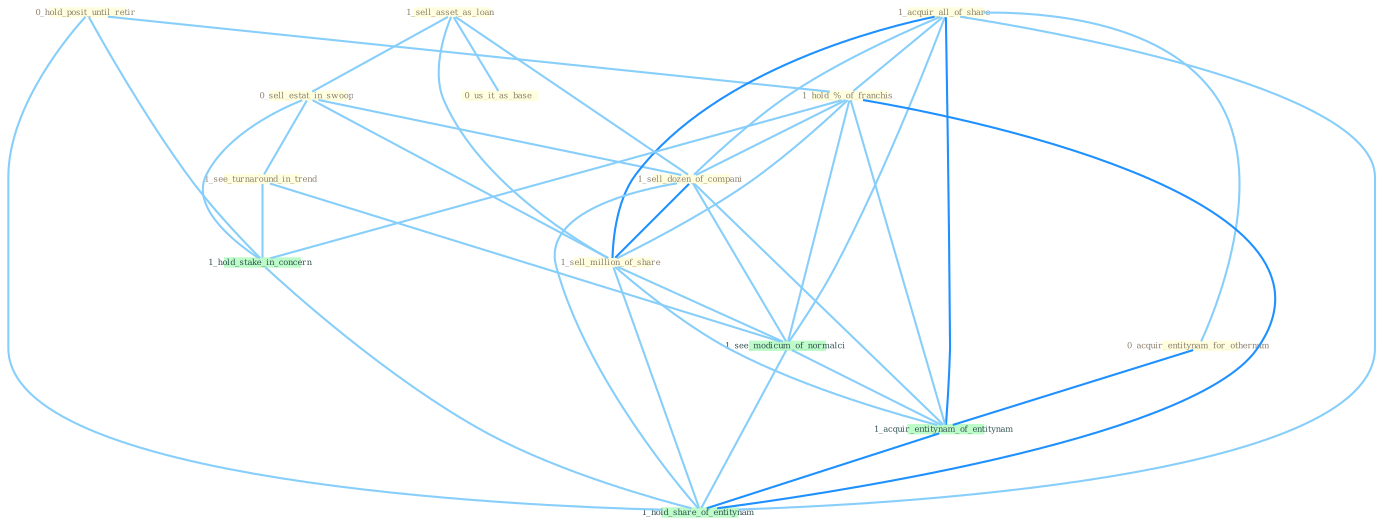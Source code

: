 Graph G{ 
    node
    [shape=polygon,style=filled,width=.5,height=.06,color="#BDFCC9",fixedsize=true,fontsize=4,
    fontcolor="#2f4f4f"];
    {node
    [color="#ffffe0", fontcolor="#8b7d6b"] "1_sell_asset_as_loan " "0_sell_estat_in_swoop " "0_hold_posit_until_retir " "1_acquir_all_of_share " "0_acquir_entitynam_for_othernum " "1_hold_%_of_franchis " "1_sell_dozen_of_compani " "0_us_it_as_base " "1_see_turnaround_in_trend " "1_sell_million_of_share "}
{node [color="#fff0f5", fontcolor="#b22222"]}
edge [color="#B0E2FF"];

	"1_sell_asset_as_loan " -- "0_sell_estat_in_swoop " [w="1", color="#87cefa" ];
	"1_sell_asset_as_loan " -- "1_sell_dozen_of_compani " [w="1", color="#87cefa" ];
	"1_sell_asset_as_loan " -- "0_us_it_as_base " [w="1", color="#87cefa" ];
	"1_sell_asset_as_loan " -- "1_sell_million_of_share " [w="1", color="#87cefa" ];
	"0_sell_estat_in_swoop " -- "1_sell_dozen_of_compani " [w="1", color="#87cefa" ];
	"0_sell_estat_in_swoop " -- "1_see_turnaround_in_trend " [w="1", color="#87cefa" ];
	"0_sell_estat_in_swoop " -- "1_sell_million_of_share " [w="1", color="#87cefa" ];
	"0_sell_estat_in_swoop " -- "1_hold_stake_in_concern " [w="1", color="#87cefa" ];
	"0_hold_posit_until_retir " -- "1_hold_%_of_franchis " [w="1", color="#87cefa" ];
	"0_hold_posit_until_retir " -- "1_hold_stake_in_concern " [w="1", color="#87cefa" ];
	"0_hold_posit_until_retir " -- "1_hold_share_of_entitynam " [w="1", color="#87cefa" ];
	"1_acquir_all_of_share " -- "0_acquir_entitynam_for_othernum " [w="1", color="#87cefa" ];
	"1_acquir_all_of_share " -- "1_hold_%_of_franchis " [w="1", color="#87cefa" ];
	"1_acquir_all_of_share " -- "1_sell_dozen_of_compani " [w="1", color="#87cefa" ];
	"1_acquir_all_of_share " -- "1_sell_million_of_share " [w="2", color="#1e90ff" , len=0.8];
	"1_acquir_all_of_share " -- "1_see_modicum_of_normalci " [w="1", color="#87cefa" ];
	"1_acquir_all_of_share " -- "1_acquir_entitynam_of_entitynam " [w="2", color="#1e90ff" , len=0.8];
	"1_acquir_all_of_share " -- "1_hold_share_of_entitynam " [w="1", color="#87cefa" ];
	"0_acquir_entitynam_for_othernum " -- "1_acquir_entitynam_of_entitynam " [w="2", color="#1e90ff" , len=0.8];
	"1_hold_%_of_franchis " -- "1_sell_dozen_of_compani " [w="1", color="#87cefa" ];
	"1_hold_%_of_franchis " -- "1_sell_million_of_share " [w="1", color="#87cefa" ];
	"1_hold_%_of_franchis " -- "1_hold_stake_in_concern " [w="1", color="#87cefa" ];
	"1_hold_%_of_franchis " -- "1_see_modicum_of_normalci " [w="1", color="#87cefa" ];
	"1_hold_%_of_franchis " -- "1_acquir_entitynam_of_entitynam " [w="1", color="#87cefa" ];
	"1_hold_%_of_franchis " -- "1_hold_share_of_entitynam " [w="2", color="#1e90ff" , len=0.8];
	"1_sell_dozen_of_compani " -- "1_sell_million_of_share " [w="2", color="#1e90ff" , len=0.8];
	"1_sell_dozen_of_compani " -- "1_see_modicum_of_normalci " [w="1", color="#87cefa" ];
	"1_sell_dozen_of_compani " -- "1_acquir_entitynam_of_entitynam " [w="1", color="#87cefa" ];
	"1_sell_dozen_of_compani " -- "1_hold_share_of_entitynam " [w="1", color="#87cefa" ];
	"1_see_turnaround_in_trend " -- "1_hold_stake_in_concern " [w="1", color="#87cefa" ];
	"1_see_turnaround_in_trend " -- "1_see_modicum_of_normalci " [w="1", color="#87cefa" ];
	"1_sell_million_of_share " -- "1_see_modicum_of_normalci " [w="1", color="#87cefa" ];
	"1_sell_million_of_share " -- "1_acquir_entitynam_of_entitynam " [w="1", color="#87cefa" ];
	"1_sell_million_of_share " -- "1_hold_share_of_entitynam " [w="1", color="#87cefa" ];
	"1_hold_stake_in_concern " -- "1_hold_share_of_entitynam " [w="1", color="#87cefa" ];
	"1_see_modicum_of_normalci " -- "1_acquir_entitynam_of_entitynam " [w="1", color="#87cefa" ];
	"1_see_modicum_of_normalci " -- "1_hold_share_of_entitynam " [w="1", color="#87cefa" ];
	"1_acquir_entitynam_of_entitynam " -- "1_hold_share_of_entitynam " [w="2", color="#1e90ff" , len=0.8];
}